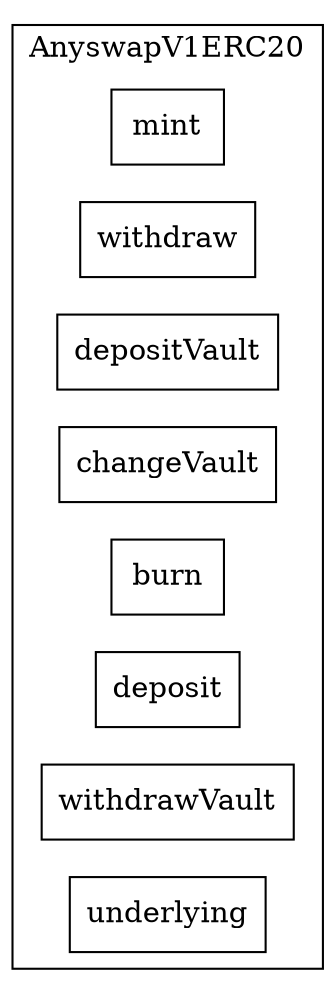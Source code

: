 strict digraph {
rankdir="LR"
node [shape=box]
subgraph cluster_1101_AnyswapV1ERC20 {
label = "AnyswapV1ERC20"
"1101_mint" [label="mint"]
"1101_withdraw" [label="withdraw"]
"1101_depositVault" [label="depositVault"]
"1101_changeVault" [label="changeVault"]
"1101_burn" [label="burn"]
"1101_deposit" [label="deposit"]
"1101_withdrawVault" [label="withdrawVault"]
"1101_underlying" [label="underlying"]
}subgraph cluster_solidity {
label = "[Solidity]"
}
}